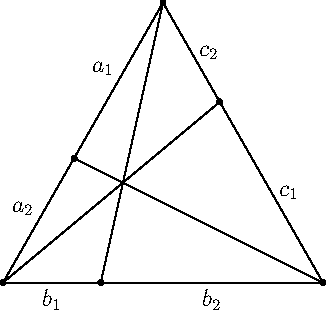 // Ceva's First Theorem states that
// let ABC be a triangle and
// let P be a point inside ABC
// let X be intersection between AP and BC
// let Y be intersection between BP and CA
// let Z be intersection between CP and AB
// then (AZ / ZB) * (BX / XC) * (CY/YA) = 1


import geometry;


// Define points for triangle
point A = (80.0, 140.0),
	B = (0.0, 0.0),
	C = (160.0, 0.0);


// Define and draw main triangle
triangle maintrig = triangle(A, B, C);
draw(maintrig);


// Define point inside maintrig
point P = (60.0, 50.0);


// Get intersections
point X = intersectionpoint(maintrig.BC, line(A, P));
point Y = intersectionpoint(maintrig.AC, line(B, P));
point Z = intersectionpoint(maintrig.AB, line(C, P));


// Draw segments from intersections.
draw(A--X);
draw(B--Y);
draw(C--Z);


// Label segments and mark points accordingly
label("$a_1$", A--Z, NW);
label("$a_2$", Z--B, NW);
label("$b_1$", B--X, S);
label("$b_2$", X--C, S);
label("$c_1$", C--Y, E);
label("$c_2$", Y--A, E);

dot(A);
dot(B);
dot(C);
dot(X);
dot(Y);
dot(Z);
